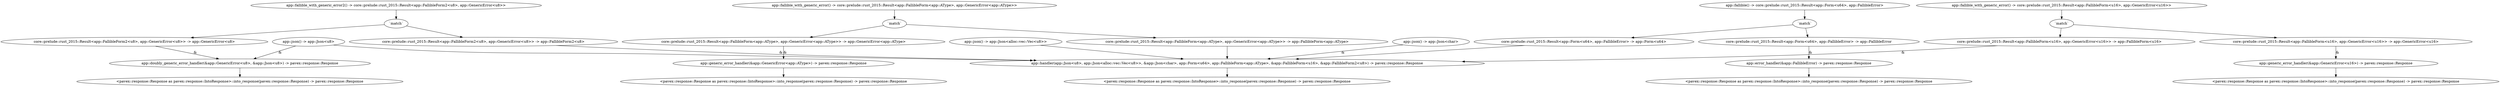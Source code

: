 digraph "GET /home - 0" {
    0 [ label = "app::handler(app::Json<u8>, app::Json<alloc::vec::Vec<u8>>, &app::Json<char>, app::Form<u64>, app::FallibleForm<app::AType>, &app::FallibleForm<u16>, &app::FallibleForm2<u8>) -> pavex::response::Response"]
    1 [ label = "app::json() -> app::Json<u8>"]
    2 [ label = "app::json() -> app::Json<alloc::vec::Vec<u8>>"]
    3 [ label = "app::json() -> app::Json<char>"]
    4 [ label = "core::prelude::rust_2015::Result<app::Form<u64>, app::FallibleError> -> app::Form<u64>"]
    5 [ label = "core::prelude::rust_2015::Result<app::FallibleForm<app::AType>, app::GenericError<app::AType>> -> app::FallibleForm<app::AType>"]
    6 [ label = "core::prelude::rust_2015::Result<app::FallibleForm<u16>, app::GenericError<u16>> -> app::FallibleForm<u16>"]
    7 [ label = "core::prelude::rust_2015::Result<app::FallibleForm2<u8>, app::GenericError<u8>> -> app::FallibleForm2<u8>"]
    8 [ label = "app::fallible_with_generic_error2() -> core::prelude::rust_2015::Result<app::FallibleForm2<u8>, app::GenericError<u8>>"]
    9 [ label = "app::fallible_with_generic_error() -> core::prelude::rust_2015::Result<app::FallibleForm<u16>, app::GenericError<u16>>"]
    10 [ label = "app::fallible_with_generic_error() -> core::prelude::rust_2015::Result<app::FallibleForm<app::AType>, app::GenericError<app::AType>>"]
    11 [ label = "app::fallible() -> core::prelude::rust_2015::Result<app::Form<u64>, app::FallibleError>"]
    12 [ label = "<pavex::response::Response as pavex::response::IntoResponse>::into_response(pavex::response::Response) -> pavex::response::Response"]
    13 [ label = "core::prelude::rust_2015::Result<app::FallibleForm2<u8>, app::GenericError<u8>> -> app::GenericError<u8>"]
    14 [ label = "core::prelude::rust_2015::Result<app::FallibleForm<u16>, app::GenericError<u16>> -> app::GenericError<u16>"]
    15 [ label = "core::prelude::rust_2015::Result<app::FallibleForm<app::AType>, app::GenericError<app::AType>> -> app::GenericError<app::AType>"]
    16 [ label = "core::prelude::rust_2015::Result<app::Form<u64>, app::FallibleError> -> app::FallibleError"]
    17 [ label = "app::doubly_generic_error_handler(&app::GenericError<u8>, &app::Json<u8>) -> pavex::response::Response"]
    18 [ label = "app::generic_error_handler(&app::GenericError<u16>) -> pavex::response::Response"]
    19 [ label = "app::generic_error_handler(&app::GenericError<app::AType>) -> pavex::response::Response"]
    20 [ label = "app::error_handler(&app::FallibleError) -> pavex::response::Response"]
    21 [ label = "<pavex::response::Response as pavex::response::IntoResponse>::into_response(pavex::response::Response) -> pavex::response::Response"]
    22 [ label = "<pavex::response::Response as pavex::response::IntoResponse>::into_response(pavex::response::Response) -> pavex::response::Response"]
    23 [ label = "<pavex::response::Response as pavex::response::IntoResponse>::into_response(pavex::response::Response) -> pavex::response::Response"]
    24 [ label = "<pavex::response::Response as pavex::response::IntoResponse>::into_response(pavex::response::Response) -> pavex::response::Response"]
    25 [ label = "`match`"]
    26 [ label = "`match`"]
    27 [ label = "`match`"]
    28 [ label = "`match`"]
    7 -> 0 [ label = "&"]
    25 -> 13 [ ]
    6 -> 0 [ label = "&"]
    26 -> 14 [ ]
    5 -> 0 [ ]
    27 -> 15 [ ]
    4 -> 0 [ ]
    28 -> 16 [ ]
    3 -> 0 [ label = "&"]
    2 -> 0 [ ]
    1 -> 0 [ ]
    0 -> 12 [ ]
    25 -> 7 [ ]
    26 -> 6 [ ]
    27 -> 5 [ ]
    28 -> 4 [ ]
    17 -> 21 [ ]
    18 -> 22 [ ]
    19 -> 23 [ ]
    20 -> 24 [ ]
    16 -> 20 [ label = "&"]
    15 -> 19 [ label = "&"]
    14 -> 18 [ label = "&"]
    13 -> 17 [ label = "&"]
    1 -> 17 [ label = "&"]
    8 -> 25 [ ]
    9 -> 26 [ ]
    10 -> 27 [ ]
    11 -> 28 [ ]
}

digraph "* /home - 0" {
    0 [ label = "pavex::router::default_fallback(&pavex::router::AllowedMethods) -> pavex::response::Response"]
    2 [ label = "<pavex::response::Response as pavex::response::IntoResponse>::into_response(pavex::response::Response) -> pavex::response::Response"]
    3 [ label = "&pavex::router::AllowedMethods"]
    0 -> 2 [ ]
    3 -> 0 [ ]
}

digraph app_state {
    0 [ label = "crate::ApplicationState() -> crate::ApplicationState"]
}